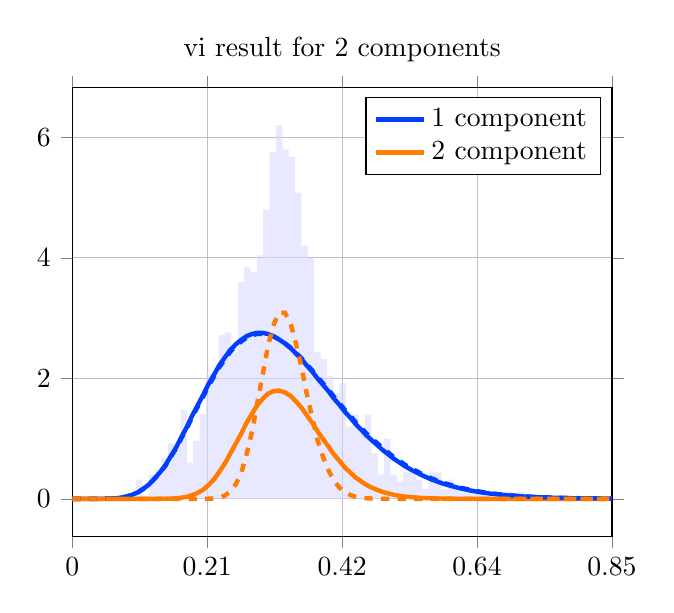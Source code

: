 \begin{tikzpicture}
\begin{axis}[title={vi result for 2 components}, yticklabel style={/pgf/number format/fixed,
            /pgf/number format/precision=3}, grid={major}, yminorgrids={true}, tick align={outside}, xtick={0.0,0.212,0.424,0.636,0.848}, xmin={0.0}, xmax={0.848}, scaled y ticks={false}]
    \addplot[ybar interval, fill={blue!15}, forget plot, opacity={0.6}, draw={none}, bar width={5.0e-6}]
        table[row sep={\\}]
        {
            \\
            0.05  0.04  \\
            0.06  0.04  \\
            0.07  0.04  \\
            0.08  0.04  \\
            0.09  0.08  \\
            0.1  0.32  \\
            0.11  0.04  \\
            0.12  0.4  \\
            0.13  0.48  \\
            0.14  0.68  \\
            0.15  0.92  \\
            0.16  0.92  \\
            0.17  1.48  \\
            0.18  0.6  \\
            0.19  0.96  \\
            0.2  1.4  \\
            0.21  2.08  \\
            0.22  2.12  \\
            0.23  2.72  \\
            0.24  2.76  \\
            0.25  2.44  \\
            0.26  3.6  \\
            0.27  3.84  \\
            0.28  3.76  \\
            0.29  4.04  \\
            0.3  4.8  \\
            0.31  5.76  \\
            0.32  6.2  \\
            0.33  5.8  \\
            0.34  5.68  \\
            0.35  5.08  \\
            0.36  4.2  \\
            0.37  4.0  \\
            0.38  2.44  \\
            0.39  2.32  \\
            0.4  2.04  \\
            0.41  1.76  \\
            0.42  1.92  \\
            0.43  1.2  \\
            0.44  1.4  \\
            0.45  1.12  \\
            0.46  1.4  \\
            0.47  0.76  \\
            0.48  0.4  \\
            0.49  1.0  \\
            0.5  0.4  \\
            0.51  0.28  \\
            0.52  0.44  \\
            0.53  0.48  \\
            0.54  0.32  \\
            0.55  0.16  \\
            0.56  0.44  \\
            0.57  0.44  \\
            0.58  0.16  \\
            0.59  0.32  \\
            0.6  0.2  \\
            0.61  0.16  \\
            0.62  0.2  \\
            0.63  0.12  \\
            0.64  0.12  \\
            0.65  0.08  \\
            0.66  0.0  \\
            0.67  0.12  \\
            0.68  0.12  \\
            0.69  0.08  \\
            0.7  0.12  \\
            0.71  0.04  \\
            0.72  0.0  \\
            0.73  0.04  \\
            0.74  0.0  \\
            0.75  0.0  \\
            0.76  0.0  \\
            0.77  0.04  \\
            0.78  0.0  \\
            0.79  0.0  \\
            0.8  0.0  \\
            0.81  0.0  \\
            0.82  0.0  \\
            0.83  0.0  \\
            0.84  0.04  \\
            0.85  0.0  \\
        }
        ;
    \addplot[style={{ultra thick}}, color={rgb,1:red,0.008;green,0.243;blue,1.0}]
        table[row sep={\\}]
        {
            \\
            0.0  0.0  \\
            0.009  2.805e-9  \\
            0.017  5.949e-7  \\
            0.026  1.239e-5  \\
            0.034  9.979e-5  \\
            0.043  0.0  \\
            0.051  0.002  \\
            0.06  0.005  \\
            0.069  0.01  \\
            0.077  0.021  \\
            0.086  0.04  \\
            0.094  0.068  \\
            0.103  0.108  \\
            0.111  0.163  \\
            0.12  0.234  \\
            0.128  0.323  \\
            0.137  0.43  \\
            0.146  0.554  \\
            0.154  0.695  \\
            0.163  0.85  \\
            0.171  1.017  \\
            0.18  1.193  \\
            0.188  1.373  \\
            0.197  1.554  \\
            0.206  1.733  \\
            0.214  1.905  \\
            0.223  2.067  \\
            0.231  2.217  \\
            0.24  2.351  \\
            0.248  2.468  \\
            0.257  2.566  \\
            0.266  2.643  \\
            0.274  2.701  \\
            0.283  2.738  \\
            0.291  2.755  \\
            0.3  2.753  \\
            0.308  2.733  \\
            0.317  2.696  \\
            0.325  2.644  \\
            0.334  2.579  \\
            0.343  2.502  \\
            0.351  2.415  \\
            0.36  2.32  \\
            0.368  2.218  \\
            0.377  2.112  \\
            0.385  2.002  \\
            0.394  1.891  \\
            0.403  1.779  \\
            0.411  1.667  \\
            0.42  1.557  \\
            0.428  1.449  \\
            0.437  1.345  \\
            0.445  1.244  \\
            0.454  1.147  \\
            0.462  1.055  \\
            0.471  0.968  \\
            0.48  0.885  \\
            0.488  0.807  \\
            0.497  0.735  \\
            0.505  0.667  \\
            0.514  0.604  \\
            0.522  0.546  \\
            0.531  0.492  \\
            0.54  0.443  \\
            0.548  0.398  \\
            0.557  0.357  \\
            0.565  0.319  \\
            0.574  0.285  \\
            0.582  0.254  \\
            0.591  0.226  \\
            0.6  0.201  \\
            0.608  0.178  \\
            0.617  0.158  \\
            0.625  0.139  \\
            0.634  0.123  \\
            0.642  0.108  \\
            0.651  0.095  \\
            0.659  0.084  \\
            0.668  0.074  \\
            0.677  0.064  \\
            0.685  0.056  \\
            0.694  0.049  \\
            0.702  0.043  \\
            0.711  0.038  \\
            0.719  0.033  \\
            0.728  0.028  \\
            0.737  0.025  \\
            0.745  0.021  \\
            0.754  0.019  \\
            0.762  0.016  \\
            0.771  0.014  \\
            0.779  0.012  \\
            0.788  0.01  \\
            0.797  0.009  \\
            0.805  0.008  \\
            0.814  0.007  \\
            0.822  0.006  \\
            0.831  0.005  \\
            0.839  0.004  \\
            0.848  0.004  \\
        }
        ;
    \addlegendentry {1 component}
    \addplot[style={{ultra thick}}, color={rgb,1:red,1.0;green,0.486;blue,0.0}]
        table[row sep={\\}]
        {
            \\
            0.0  0.0  \\
            0.009  1.14e-32  \\
            0.017  1.38e-24  \\
            0.026  5.425e-20  \\
            0.034  7.958e-17  \\
            0.043  1.926e-14  \\
            0.051  1.491e-12  \\
            0.06  5.257e-11  \\
            0.069  1.042e-9  \\
            0.077  1.331e-8  \\
            0.086  1.202e-7  \\
            0.094  8.199e-7  \\
            0.103  4.435e-6  \\
            0.111  1.975e-5  \\
            0.12  7.452e-5  \\
            0.128  0.0  \\
            0.137  0.001  \\
            0.146  0.002  \\
            0.154  0.004  \\
            0.163  0.009  \\
            0.171  0.018  \\
            0.18  0.034  \\
            0.188  0.06  \\
            0.197  0.099  \\
            0.206  0.154  \\
            0.214  0.23  \\
            0.223  0.328  \\
            0.231  0.448  \\
            0.24  0.59  \\
            0.248  0.748  \\
            0.257  0.919  \\
            0.266  1.094  \\
            0.274  1.265  \\
            0.283  1.423  \\
            0.291  1.561  \\
            0.3  1.671  \\
            0.308  1.748  \\
            0.317  1.79  \\
            0.325  1.796  \\
            0.334  1.768  \\
            0.343  1.708  \\
            0.351  1.622  \\
            0.36  1.515  \\
            0.368  1.393  \\
            0.377  1.261  \\
            0.385  1.125  \\
            0.394  0.991  \\
            0.403  0.86  \\
            0.411  0.738  \\
            0.42  0.626  \\
            0.428  0.524  \\
            0.437  0.434  \\
            0.445  0.356  \\
            0.454  0.289  \\
            0.462  0.232  \\
            0.471  0.184  \\
            0.48  0.145  \\
            0.488  0.113  \\
            0.497  0.088  \\
            0.505  0.067  \\
            0.514  0.051  \\
            0.522  0.039  \\
            0.531  0.029  \\
            0.54  0.022  \\
            0.548  0.016  \\
            0.557  0.012  \\
            0.565  0.009  \\
            0.574  0.006  \\
            0.582  0.005  \\
            0.591  0.003  \\
            0.6  0.002  \\
            0.608  0.002  \\
            0.617  0.001  \\
            0.625  0.001  \\
            0.634  0.001  \\
            0.642  0.0  \\
            0.651  0.0  \\
            0.659  0.0  \\
            0.668  0.0  \\
            0.677  8.526e-5  \\
            0.685  5.773e-5  \\
            0.694  3.891e-5  \\
            0.702  2.612e-5  \\
            0.711  1.746e-5  \\
            0.719  1.162e-5  \\
            0.728  7.709e-6  \\
            0.737  5.092e-6  \\
            0.745  3.351e-6  \\
            0.754  2.197e-6  \\
            0.762  1.435e-6  \\
            0.771  9.344e-7  \\
            0.779  6.062e-7  \\
            0.788  3.92e-7  \\
            0.797  2.526e-7  \\
            0.805  1.623e-7  \\
            0.814  1.039e-7  \\
            0.822  6.633e-8  \\
            0.831  4.222e-8  \\
            0.839  2.679e-8  \\
            0.848  1.695e-8  \\
        }
        ;
    \addlegendentry {2 component}
    \addplot[style={{ultra thick, dashed}}, color={rgb,1:red,0.008;green,0.243;blue,1.0}]
        table[row sep={\\}]
        {
            \\
            0.0  0.0  \\
            0.009  3.159e-9  \\
            0.017  6.418e-7  \\
            0.026  1.305e-5  \\
            0.034  0.0  \\
            0.043  0.0  \\
            0.051  0.002  \\
            0.06  0.005  \\
            0.069  0.011  \\
            0.077  0.021  \\
            0.086  0.039  \\
            0.094  0.067  \\
            0.103  0.107  \\
            0.111  0.161  \\
            0.12  0.231  \\
            0.128  0.318  \\
            0.137  0.423  \\
            0.146  0.545  \\
            0.154  0.683  \\
            0.163  0.835  \\
            0.171  0.999  \\
            0.18  1.172  \\
            0.188  1.349  \\
            0.197  1.528  \\
            0.206  1.704  \\
            0.214  1.874  \\
            0.223  2.036  \\
            0.231  2.185  \\
            0.24  2.319  \\
            0.248  2.437  \\
            0.257  2.536  \\
            0.266  2.616  \\
            0.274  2.676  \\
            0.283  2.717  \\
            0.291  2.737  \\
            0.3  2.739  \\
            0.308  2.723  \\
            0.317  2.69  \\
            0.325  2.643  \\
            0.334  2.581  \\
            0.343  2.508  \\
            0.351  2.425  \\
            0.36  2.334  \\
            0.368  2.236  \\
            0.377  2.132  \\
            0.385  2.025  \\
            0.394  1.916  \\
            0.403  1.806  \\
            0.411  1.696  \\
            0.42  1.587  \\
            0.428  1.48  \\
            0.437  1.376  \\
            0.445  1.276  \\
            0.454  1.179  \\
            0.462  1.087  \\
            0.471  0.999  \\
            0.48  0.915  \\
            0.488  0.837  \\
            0.497  0.763  \\
            0.505  0.694  \\
            0.514  0.63  \\
            0.522  0.571  \\
            0.531  0.516  \\
            0.54  0.465  \\
            0.548  0.419  \\
            0.557  0.376  \\
            0.565  0.337  \\
            0.574  0.302  \\
            0.582  0.27  \\
            0.591  0.241  \\
            0.6  0.214  \\
            0.608  0.19  \\
            0.617  0.169  \\
            0.625  0.15  \\
            0.634  0.133  \\
            0.642  0.117  \\
            0.651  0.103  \\
            0.659  0.091  \\
            0.668  0.08  \\
            0.677  0.07  \\
            0.685  0.062  \\
            0.694  0.054  \\
            0.702  0.047  \\
            0.711  0.041  \\
            0.719  0.036  \\
            0.728  0.032  \\
            0.737  0.027  \\
            0.745  0.024  \\
            0.754  0.021  \\
            0.762  0.018  \\
            0.771  0.016  \\
            0.779  0.014  \\
            0.788  0.012  \\
            0.797  0.01  \\
            0.805  0.009  \\
            0.814  0.008  \\
            0.822  0.007  \\
            0.831  0.006  \\
            0.839  0.005  \\
            0.848  0.004  \\
        }
        ;
    \addplot[style={{ultra thick, dashed}}, color={rgb,1:red,1.0;green,0.486;blue,0.0}]
        table[row sep={\\}]
        {
            \\
            0.0  0.0  \\
            0.009  1.115e-103  \\
            0.017  6.835e-78  \\
            0.026  3.181e-63  \\
            0.034  4.148e-53  \\
            0.043  1.732e-45  \\
            0.051  1.912e-39  \\
            0.06  1.72e-34  \\
            0.069  2.468e-30  \\
            0.077  8.724e-27  \\
            0.086  1.021e-23  \\
            0.094  4.881e-21  \\
            0.103  1.115e-18  \\
            0.111  1.371e-16  \\
            0.12  9.935e-15  \\
            0.128  4.567e-13  \\
            0.137  1.412e-11  \\
            0.146  3.083e-10  \\
            0.154  4.942e-9  \\
            0.163  6.019e-8  \\
            0.171  5.726e-7  \\
            0.18  4.359e-6  \\
            0.188  2.712e-5  \\
            0.197  0.0  \\
            0.206  0.001  \\
            0.214  0.002  \\
            0.223  0.007  \\
            0.231  0.021  \\
            0.24  0.054  \\
            0.248  0.121  \\
            0.257  0.244  \\
            0.266  0.447  \\
            0.274  0.747  \\
            0.283  1.144  \\
            0.291  1.614  \\
            0.3  2.109  \\
            0.308  2.563  \\
            0.317  2.907  \\
            0.325  3.09  \\
            0.334  3.088  \\
            0.343  2.911  \\
            0.351  2.595  \\
            0.36  2.195  \\
            0.368  1.764  \\
            0.377  1.352  \\
            0.385  0.989  \\
            0.394  0.693  \\
            0.403  0.465  \\
            0.411  0.3  \\
            0.42  0.186  \\
            0.428  0.111  \\
            0.437  0.064  \\
            0.445  0.036  \\
            0.454  0.019  \\
            0.462  0.01  \\
            0.471  0.005  \\
            0.48  0.003  \\
            0.488  0.001  \\
            0.497  0.001  \\
            0.505  0.0  \\
            0.514  0.0  \\
            0.522  4.845e-5  \\
            0.531  2.04e-5  \\
            0.54  8.389e-6  \\
            0.548  3.374e-6  \\
            0.557  1.328e-6  \\
            0.565  5.117e-7  \\
            0.574  1.932e-7  \\
            0.582  7.151e-8  \\
            0.591  2.596e-8  \\
            0.6  9.252e-9  \\
            0.608  3.238e-9  \\
            0.617  1.113e-9  \\
            0.625  3.762e-10  \\
            0.634  1.25e-10  \\
            0.642  4.089e-11  \\
            0.651  1.316e-11  \\
            0.659  4.171e-12  \\
            0.668  1.302e-12  \\
            0.677  4.008e-13  \\
            0.685  1.216e-13  \\
            0.694  3.637e-14  \\
            0.702  1.073e-14  \\
            0.711  3.126e-15  \\
            0.719  8.986e-16  \\
            0.728  2.551e-16  \\
            0.737  7.153e-17  \\
            0.745  1.982e-17  \\
            0.754  5.427e-18  \\
            0.762  1.469e-18  \\
            0.771  3.932e-19  \\
            0.779  1.041e-19  \\
            0.788  2.727e-20  \\
            0.797  7.067e-21  \\
            0.805  1.813e-21  \\
            0.814  4.604e-22  \\
            0.822  1.158e-22  \\
            0.831  2.883e-23  \\
            0.839  7.112e-24  \\
            0.848  1.738e-24  \\
        }
        ;
\end{axis}
\end{tikzpicture}
